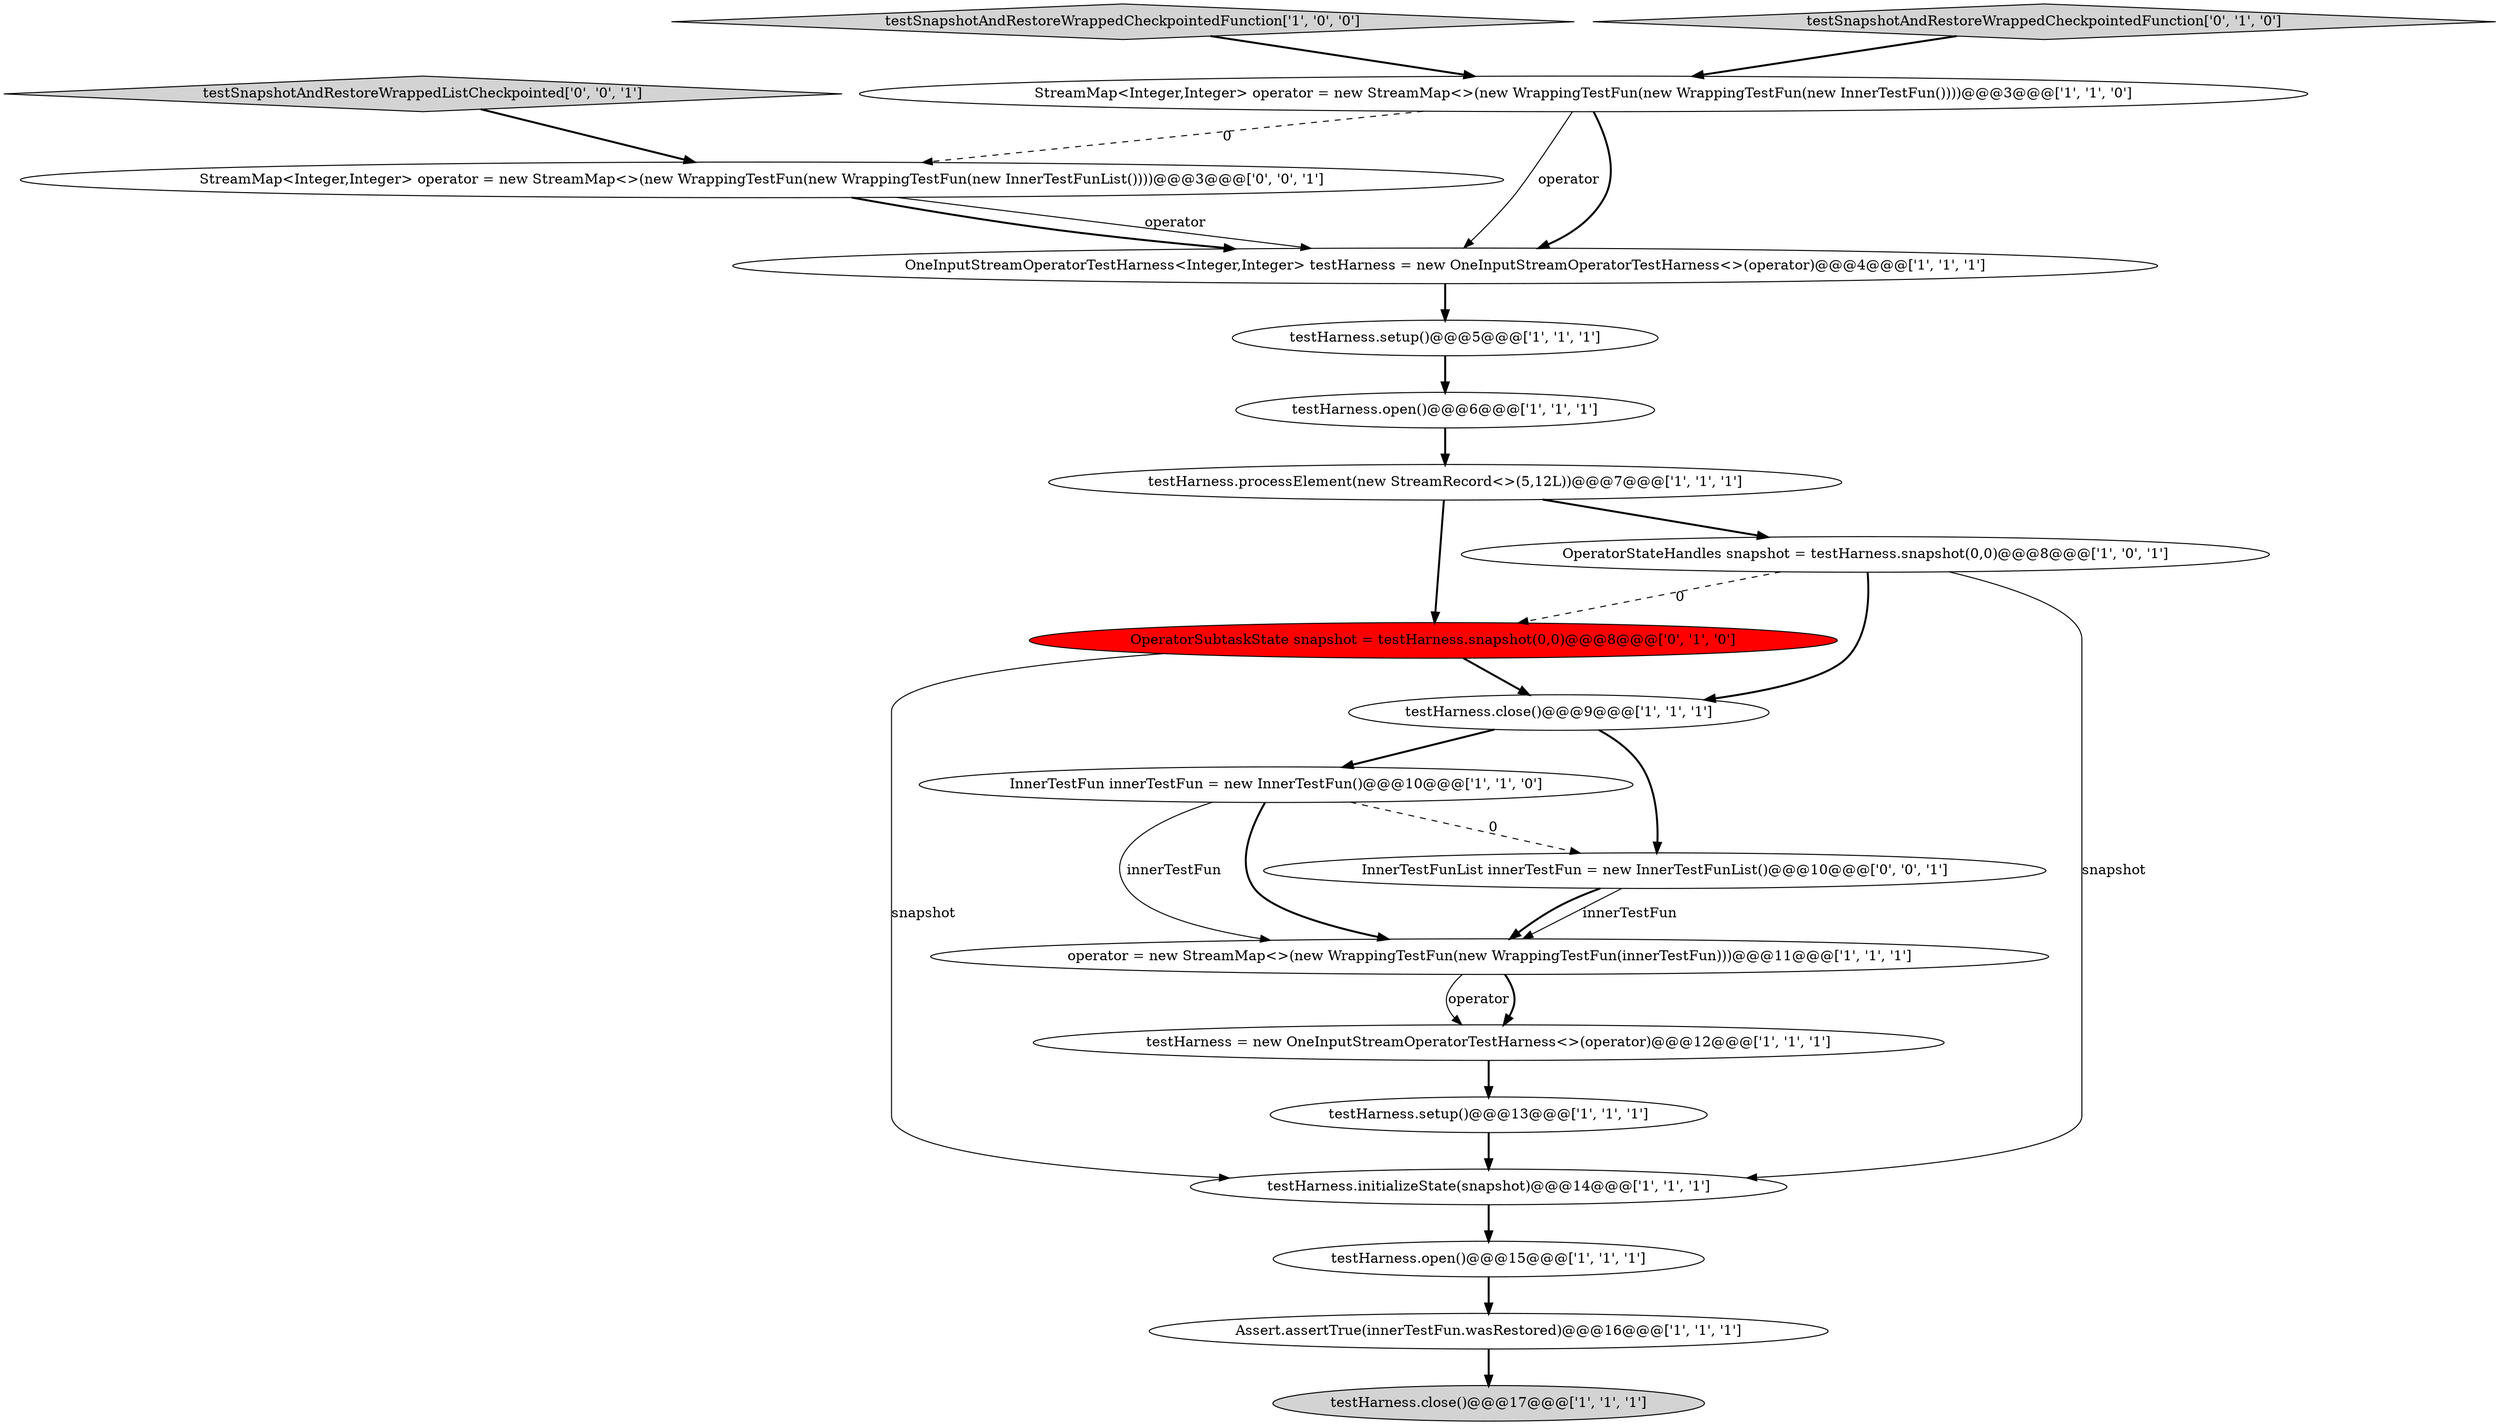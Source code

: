 digraph {
1 [style = filled, label = "OperatorStateHandles snapshot = testHarness.snapshot(0,0)@@@8@@@['1', '0', '1']", fillcolor = white, shape = ellipse image = "AAA0AAABBB1BBB"];
9 [style = filled, label = "InnerTestFun innerTestFun = new InnerTestFun()@@@10@@@['1', '1', '0']", fillcolor = white, shape = ellipse image = "AAA0AAABBB1BBB"];
11 [style = filled, label = "operator = new StreamMap<>(new WrappingTestFun(new WrappingTestFun(innerTestFun)))@@@11@@@['1', '1', '1']", fillcolor = white, shape = ellipse image = "AAA0AAABBB1BBB"];
4 [style = filled, label = "testHarness = new OneInputStreamOperatorTestHarness<>(operator)@@@12@@@['1', '1', '1']", fillcolor = white, shape = ellipse image = "AAA0AAABBB1BBB"];
18 [style = filled, label = "testSnapshotAndRestoreWrappedListCheckpointed['0', '0', '1']", fillcolor = lightgray, shape = diamond image = "AAA0AAABBB3BBB"];
20 [style = filled, label = "StreamMap<Integer,Integer> operator = new StreamMap<>(new WrappingTestFun(new WrappingTestFun(new InnerTestFunList())))@@@3@@@['0', '0', '1']", fillcolor = white, shape = ellipse image = "AAA0AAABBB3BBB"];
16 [style = filled, label = "OperatorSubtaskState snapshot = testHarness.snapshot(0,0)@@@8@@@['0', '1', '0']", fillcolor = red, shape = ellipse image = "AAA1AAABBB2BBB"];
0 [style = filled, label = "Assert.assertTrue(innerTestFun.wasRestored)@@@16@@@['1', '1', '1']", fillcolor = white, shape = ellipse image = "AAA0AAABBB1BBB"];
3 [style = filled, label = "testHarness.open()@@@15@@@['1', '1', '1']", fillcolor = white, shape = ellipse image = "AAA0AAABBB1BBB"];
10 [style = filled, label = "testSnapshotAndRestoreWrappedCheckpointedFunction['1', '0', '0']", fillcolor = lightgray, shape = diamond image = "AAA0AAABBB1BBB"];
13 [style = filled, label = "testHarness.close()@@@17@@@['1', '1', '1']", fillcolor = lightgray, shape = ellipse image = "AAA0AAABBB1BBB"];
5 [style = filled, label = "testHarness.setup()@@@13@@@['1', '1', '1']", fillcolor = white, shape = ellipse image = "AAA0AAABBB1BBB"];
12 [style = filled, label = "StreamMap<Integer,Integer> operator = new StreamMap<>(new WrappingTestFun(new WrappingTestFun(new InnerTestFun())))@@@3@@@['1', '1', '0']", fillcolor = white, shape = ellipse image = "AAA0AAABBB1BBB"];
8 [style = filled, label = "testHarness.close()@@@9@@@['1', '1', '1']", fillcolor = white, shape = ellipse image = "AAA0AAABBB1BBB"];
2 [style = filled, label = "testHarness.initializeState(snapshot)@@@14@@@['1', '1', '1']", fillcolor = white, shape = ellipse image = "AAA0AAABBB1BBB"];
7 [style = filled, label = "OneInputStreamOperatorTestHarness<Integer,Integer> testHarness = new OneInputStreamOperatorTestHarness<>(operator)@@@4@@@['1', '1', '1']", fillcolor = white, shape = ellipse image = "AAA0AAABBB1BBB"];
6 [style = filled, label = "testHarness.open()@@@6@@@['1', '1', '1']", fillcolor = white, shape = ellipse image = "AAA0AAABBB1BBB"];
17 [style = filled, label = "testSnapshotAndRestoreWrappedCheckpointedFunction['0', '1', '0']", fillcolor = lightgray, shape = diamond image = "AAA0AAABBB2BBB"];
15 [style = filled, label = "testHarness.processElement(new StreamRecord<>(5,12L))@@@7@@@['1', '1', '1']", fillcolor = white, shape = ellipse image = "AAA0AAABBB1BBB"];
14 [style = filled, label = "testHarness.setup()@@@5@@@['1', '1', '1']", fillcolor = white, shape = ellipse image = "AAA0AAABBB1BBB"];
19 [style = filled, label = "InnerTestFunList innerTestFun = new InnerTestFunList()@@@10@@@['0', '0', '1']", fillcolor = white, shape = ellipse image = "AAA0AAABBB3BBB"];
9->11 [style = solid, label="innerTestFun"];
1->8 [style = bold, label=""];
12->20 [style = dashed, label="0"];
9->11 [style = bold, label=""];
0->13 [style = bold, label=""];
16->8 [style = bold, label=""];
1->2 [style = solid, label="snapshot"];
8->19 [style = bold, label=""];
2->3 [style = bold, label=""];
11->4 [style = bold, label=""];
16->2 [style = solid, label="snapshot"];
19->11 [style = solid, label="innerTestFun"];
19->11 [style = bold, label=""];
15->16 [style = bold, label=""];
12->7 [style = bold, label=""];
3->0 [style = bold, label=""];
6->15 [style = bold, label=""];
7->14 [style = bold, label=""];
9->19 [style = dashed, label="0"];
18->20 [style = bold, label=""];
5->2 [style = bold, label=""];
17->12 [style = bold, label=""];
11->4 [style = solid, label="operator"];
10->12 [style = bold, label=""];
1->16 [style = dashed, label="0"];
8->9 [style = bold, label=""];
12->7 [style = solid, label="operator"];
20->7 [style = solid, label="operator"];
20->7 [style = bold, label=""];
4->5 [style = bold, label=""];
14->6 [style = bold, label=""];
15->1 [style = bold, label=""];
}
